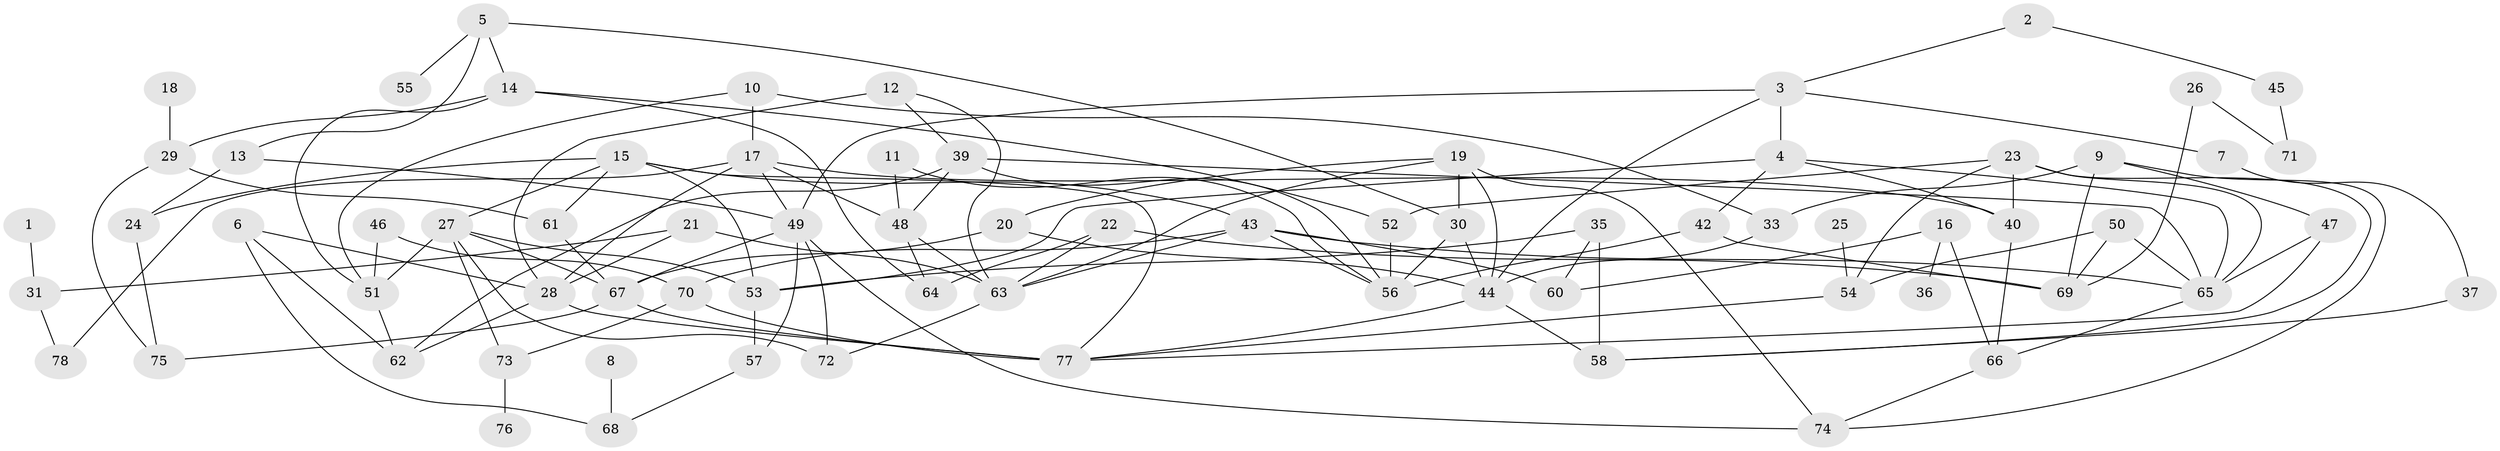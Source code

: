 // original degree distribution, {2: 0.20930232558139536, 4: 0.2248062015503876, 1: 0.15503875968992248, 5: 0.06976744186046512, 3: 0.24031007751937986, 6: 0.06201550387596899, 8: 0.007751937984496124, 0: 0.031007751937984496}
// Generated by graph-tools (version 1.1) at 2025/35/03/04/25 23:35:54]
// undirected, 73 vertices, 134 edges
graph export_dot {
  node [color=gray90,style=filled];
  1;
  2;
  3;
  4;
  5;
  6;
  7;
  8;
  9;
  10;
  11;
  12;
  13;
  14;
  15;
  16;
  17;
  18;
  19;
  20;
  21;
  22;
  23;
  24;
  25;
  26;
  27;
  28;
  29;
  30;
  31;
  33;
  35;
  36;
  37;
  39;
  40;
  42;
  43;
  44;
  45;
  46;
  47;
  48;
  49;
  50;
  51;
  52;
  53;
  54;
  55;
  56;
  57;
  58;
  60;
  61;
  62;
  63;
  64;
  65;
  66;
  67;
  68;
  69;
  70;
  71;
  72;
  73;
  74;
  75;
  76;
  77;
  78;
  1 -- 31 [weight=1.0];
  2 -- 3 [weight=1.0];
  2 -- 45 [weight=1.0];
  3 -- 4 [weight=1.0];
  3 -- 7 [weight=1.0];
  3 -- 44 [weight=1.0];
  3 -- 49 [weight=1.0];
  4 -- 40 [weight=1.0];
  4 -- 42 [weight=1.0];
  4 -- 53 [weight=1.0];
  4 -- 65 [weight=1.0];
  5 -- 13 [weight=1.0];
  5 -- 14 [weight=1.0];
  5 -- 30 [weight=1.0];
  5 -- 55 [weight=1.0];
  6 -- 28 [weight=1.0];
  6 -- 62 [weight=1.0];
  6 -- 68 [weight=1.0];
  7 -- 37 [weight=1.0];
  8 -- 68 [weight=1.0];
  9 -- 33 [weight=1.0];
  9 -- 47 [weight=1.0];
  9 -- 69 [weight=1.0];
  9 -- 74 [weight=1.0];
  10 -- 17 [weight=1.0];
  10 -- 33 [weight=1.0];
  10 -- 51 [weight=1.0];
  11 -- 48 [weight=1.0];
  11 -- 56 [weight=1.0];
  12 -- 28 [weight=2.0];
  12 -- 39 [weight=1.0];
  12 -- 63 [weight=1.0];
  13 -- 24 [weight=1.0];
  13 -- 49 [weight=1.0];
  14 -- 29 [weight=1.0];
  14 -- 51 [weight=1.0];
  14 -- 52 [weight=1.0];
  14 -- 64 [weight=1.0];
  15 -- 24 [weight=1.0];
  15 -- 27 [weight=1.0];
  15 -- 43 [weight=1.0];
  15 -- 53 [weight=1.0];
  15 -- 61 [weight=1.0];
  15 -- 77 [weight=1.0];
  16 -- 36 [weight=1.0];
  16 -- 60 [weight=1.0];
  16 -- 66 [weight=1.0];
  17 -- 28 [weight=1.0];
  17 -- 40 [weight=1.0];
  17 -- 48 [weight=1.0];
  17 -- 49 [weight=1.0];
  17 -- 78 [weight=1.0];
  18 -- 29 [weight=1.0];
  19 -- 20 [weight=1.0];
  19 -- 30 [weight=1.0];
  19 -- 44 [weight=1.0];
  19 -- 63 [weight=1.0];
  19 -- 74 [weight=1.0];
  20 -- 44 [weight=1.0];
  20 -- 67 [weight=2.0];
  21 -- 28 [weight=1.0];
  21 -- 31 [weight=1.0];
  21 -- 63 [weight=1.0];
  22 -- 63 [weight=1.0];
  22 -- 64 [weight=1.0];
  22 -- 69 [weight=1.0];
  23 -- 40 [weight=1.0];
  23 -- 52 [weight=1.0];
  23 -- 54 [weight=1.0];
  23 -- 58 [weight=1.0];
  23 -- 65 [weight=1.0];
  24 -- 75 [weight=1.0];
  25 -- 54 [weight=1.0];
  26 -- 69 [weight=1.0];
  26 -- 71 [weight=1.0];
  27 -- 51 [weight=1.0];
  27 -- 53 [weight=1.0];
  27 -- 67 [weight=1.0];
  27 -- 72 [weight=1.0];
  27 -- 73 [weight=1.0];
  28 -- 62 [weight=1.0];
  28 -- 77 [weight=2.0];
  29 -- 61 [weight=1.0];
  29 -- 75 [weight=1.0];
  30 -- 44 [weight=1.0];
  30 -- 56 [weight=2.0];
  31 -- 78 [weight=1.0];
  33 -- 44 [weight=1.0];
  35 -- 53 [weight=2.0];
  35 -- 58 [weight=1.0];
  35 -- 60 [weight=1.0];
  37 -- 58 [weight=1.0];
  39 -- 48 [weight=1.0];
  39 -- 56 [weight=1.0];
  39 -- 62 [weight=1.0];
  39 -- 65 [weight=1.0];
  40 -- 66 [weight=1.0];
  42 -- 56 [weight=1.0];
  42 -- 69 [weight=1.0];
  43 -- 56 [weight=1.0];
  43 -- 60 [weight=1.0];
  43 -- 63 [weight=1.0];
  43 -- 65 [weight=1.0];
  43 -- 70 [weight=1.0];
  44 -- 58 [weight=1.0];
  44 -- 77 [weight=1.0];
  45 -- 71 [weight=1.0];
  46 -- 51 [weight=1.0];
  46 -- 70 [weight=2.0];
  47 -- 65 [weight=1.0];
  47 -- 77 [weight=1.0];
  48 -- 63 [weight=1.0];
  48 -- 64 [weight=1.0];
  49 -- 57 [weight=1.0];
  49 -- 67 [weight=1.0];
  49 -- 72 [weight=1.0];
  49 -- 74 [weight=1.0];
  50 -- 54 [weight=1.0];
  50 -- 65 [weight=1.0];
  50 -- 69 [weight=1.0];
  51 -- 62 [weight=1.0];
  52 -- 56 [weight=1.0];
  53 -- 57 [weight=1.0];
  54 -- 77 [weight=1.0];
  57 -- 68 [weight=1.0];
  61 -- 67 [weight=1.0];
  63 -- 72 [weight=1.0];
  65 -- 66 [weight=1.0];
  66 -- 74 [weight=1.0];
  67 -- 75 [weight=1.0];
  67 -- 77 [weight=1.0];
  70 -- 73 [weight=1.0];
  70 -- 77 [weight=1.0];
  73 -- 76 [weight=2.0];
}
